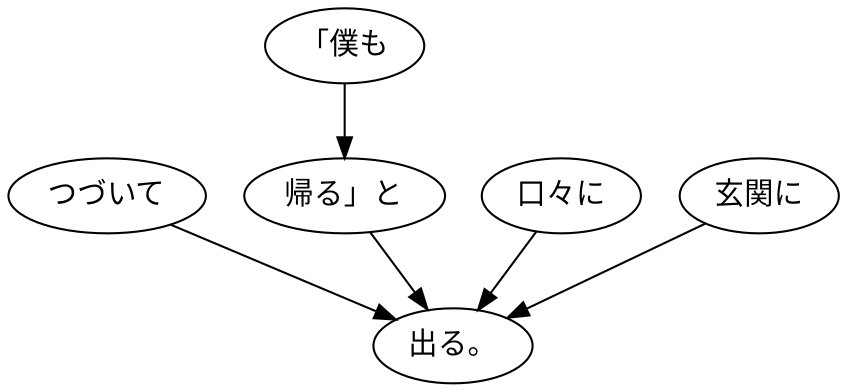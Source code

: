 digraph graph9088 {
	node0 [label="つづいて"];
	node1 [label="「僕も"];
	node2 [label="帰る」と"];
	node3 [label="口々に"];
	node4 [label="玄関に"];
	node5 [label="出る。"];
	node0 -> node5;
	node1 -> node2;
	node2 -> node5;
	node3 -> node5;
	node4 -> node5;
}

